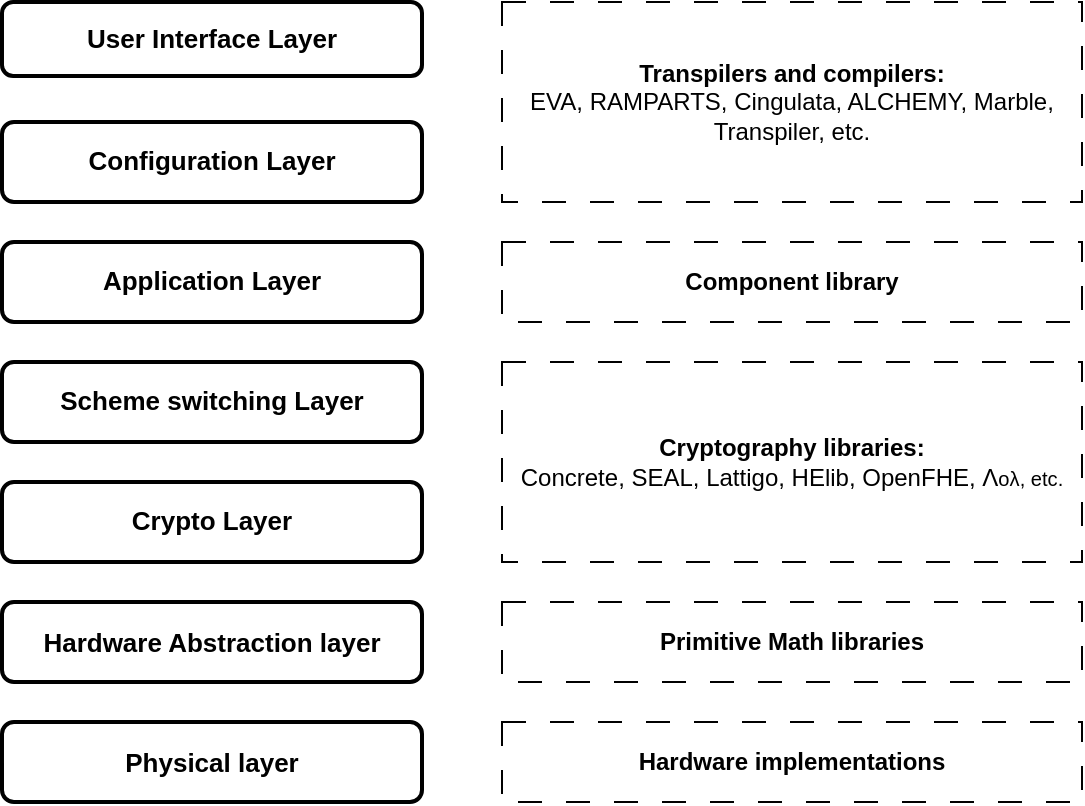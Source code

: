 <mxfile version="23.1.7" type="device">
  <diagram name="Page-1" id="ftgBjuNOyO1_quuu3mew">
    <mxGraphModel dx="1062" dy="589" grid="1" gridSize="10" guides="1" tooltips="1" connect="1" arrows="1" fold="1" page="1" pageScale="1" pageWidth="850" pageHeight="1100" math="0" shadow="0">
      <root>
        <mxCell id="0" />
        <mxCell id="1" parent="0" />
        <mxCell id="FFMesDiLdKPJftJJYNsA-1" value="&lt;div style=&quot;font-size: 13px; line-height: 140%;&quot;&gt;&lt;font style=&quot;font-size: 13px;&quot;&gt;&lt;b&gt;Crypto Layer&lt;/b&gt;&lt;/font&gt;&lt;/div&gt;" style="rounded=1;whiteSpace=wrap;html=1;fillColor=none;strokeWidth=2;" parent="1" vertex="1">
          <mxGeometry x="220" y="660" width="210" height="40" as="geometry" />
        </mxCell>
        <mxCell id="hp0rBDxHy6wKMSYiNZUa-1" value="&lt;font style=&quot;font-size: 13px;&quot;&gt;&lt;b&gt;Hardware Abstraction layer&lt;/b&gt;&lt;/font&gt;" style="rounded=1;whiteSpace=wrap;html=1;fillColor=none;strokeWidth=2;" vertex="1" parent="1">
          <mxGeometry x="220" y="720" width="210" height="40" as="geometry" />
        </mxCell>
        <mxCell id="hp0rBDxHy6wKMSYiNZUa-2" value="&lt;div style=&quot;font-size: 13px; line-height: 140%;&quot;&gt;&lt;b&gt;&lt;font style=&quot;font-size: 13px;&quot;&gt;Scheme switching &lt;/font&gt;&lt;font style=&quot;font-size: 13px;&quot;&gt;Layer&lt;br&gt;&lt;/font&gt;&lt;/b&gt;&lt;/div&gt;" style="rounded=1;whiteSpace=wrap;html=1;fillColor=none;strokeWidth=2;" vertex="1" parent="1">
          <mxGeometry x="220" y="600" width="210" height="40" as="geometry" />
        </mxCell>
        <mxCell id="hp0rBDxHy6wKMSYiNZUa-3" value="&lt;div style=&quot;font-size: 13px; line-height: 140%;&quot;&gt;&lt;b&gt;Application &lt;font style=&quot;font-size: 13px;&quot;&gt;Layer&lt;br&gt;&lt;/font&gt;&lt;/b&gt;&lt;/div&gt;" style="rounded=1;whiteSpace=wrap;html=1;fillColor=none;strokeWidth=2;" vertex="1" parent="1">
          <mxGeometry x="220" y="540" width="210" height="40" as="geometry" />
        </mxCell>
        <mxCell id="hp0rBDxHy6wKMSYiNZUa-4" value="&lt;div style=&quot;font-size: 13px; line-height: 140%;&quot;&gt;&lt;b&gt;Configuration &lt;font style=&quot;font-size: 13px;&quot;&gt;Layer&lt;br&gt;&lt;/font&gt;&lt;/b&gt;&lt;/div&gt;" style="rounded=1;whiteSpace=wrap;html=1;fillColor=none;strokeWidth=2;" vertex="1" parent="1">
          <mxGeometry x="220" y="480" width="210" height="40" as="geometry" />
        </mxCell>
        <mxCell id="hp0rBDxHy6wKMSYiNZUa-5" value="&lt;div style=&quot;font-size: 13px; line-height: 140%;&quot;&gt;&lt;b&gt;User Interface &lt;font style=&quot;font-size: 13px;&quot;&gt;Layer&lt;br&gt;&lt;/font&gt;&lt;/b&gt;&lt;/div&gt;" style="rounded=1;whiteSpace=wrap;html=1;fillColor=none;strokeWidth=2;" vertex="1" parent="1">
          <mxGeometry x="220" y="420" width="210" height="37" as="geometry" />
        </mxCell>
        <mxCell id="hp0rBDxHy6wKMSYiNZUa-9" value="Component library" style="rounded=0;whiteSpace=wrap;html=1;fillColor=none;dashed=1;dashPattern=12 12;fontStyle=1" vertex="1" parent="1">
          <mxGeometry x="470" y="540" width="290" height="40" as="geometry" />
        </mxCell>
        <mxCell id="hp0rBDxHy6wKMSYiNZUa-11" value="&lt;div&gt;&lt;b&gt;Cryptography libraries:&lt;/b&gt;&lt;/div&gt;&lt;div&gt;Concrete, SEAL, Lattigo, HElib, OpenFHE,&amp;nbsp;Λ&lt;span dir=&quot;ltr&quot; role=&quot;presentation&quot; style=&quot;left: 133.842px; top: 242.907px; font-size: 10.075px; font-family: sans-serif;&quot;&gt;o&lt;/span&gt;&lt;span dir=&quot;ltr&quot; role=&quot;presentation&quot; style=&quot;left: 138.88px; top: 242.907px; font-size: 10.075px; font-family: sans-serif;&quot;&gt;λ, etc.&lt;/span&gt;&lt;span dir=&quot;ltr&quot; role=&quot;presentation&quot; style=&quot;left: 144.757px; top: 242.907px; font-size: 10.075px; font-family: sans-serif;&quot;&gt;&lt;/span&gt;&lt;/div&gt;" style="rounded=0;whiteSpace=wrap;html=1;fillColor=none;dashed=1;dashPattern=12 12;" vertex="1" parent="1">
          <mxGeometry x="470" y="600" width="290" height="100" as="geometry" />
        </mxCell>
        <mxCell id="hp0rBDxHy6wKMSYiNZUa-12" value="Primitive Math libraries" style="rounded=0;whiteSpace=wrap;html=1;fillColor=none;dashed=1;dashPattern=12 12;fontStyle=1" vertex="1" parent="1">
          <mxGeometry x="470" y="720" width="290" height="40" as="geometry" />
        </mxCell>
        <mxCell id="hp0rBDxHy6wKMSYiNZUa-13" value="&lt;div&gt;&lt;b&gt;Transpilers and compilers:&lt;/b&gt;&lt;/div&gt;&lt;div&gt;EVA, RAMPARTS, Cingulata, ALCHEMY, Marble,&lt;/div&gt;&lt;div&gt;Transpiler, etc.&lt;br&gt;&lt;/div&gt;" style="rounded=0;whiteSpace=wrap;html=1;fillColor=none;dashed=1;dashPattern=12 12;" vertex="1" parent="1">
          <mxGeometry x="470" y="420" width="290" height="100" as="geometry" />
        </mxCell>
        <mxCell id="hp0rBDxHy6wKMSYiNZUa-14" value="&lt;font style=&quot;font-size: 13px;&quot;&gt;&lt;b&gt;Physical layer&lt;/b&gt;&lt;/font&gt;" style="rounded=1;whiteSpace=wrap;html=1;fillColor=none;strokeWidth=2;" vertex="1" parent="1">
          <mxGeometry x="220" y="780" width="210" height="40" as="geometry" />
        </mxCell>
        <mxCell id="hp0rBDxHy6wKMSYiNZUa-15" value="Hardware implementations" style="rounded=0;whiteSpace=wrap;html=1;fillColor=none;dashed=1;dashPattern=12 12;fontStyle=1" vertex="1" parent="1">
          <mxGeometry x="470" y="780" width="290" height="40" as="geometry" />
        </mxCell>
      </root>
    </mxGraphModel>
  </diagram>
</mxfile>
